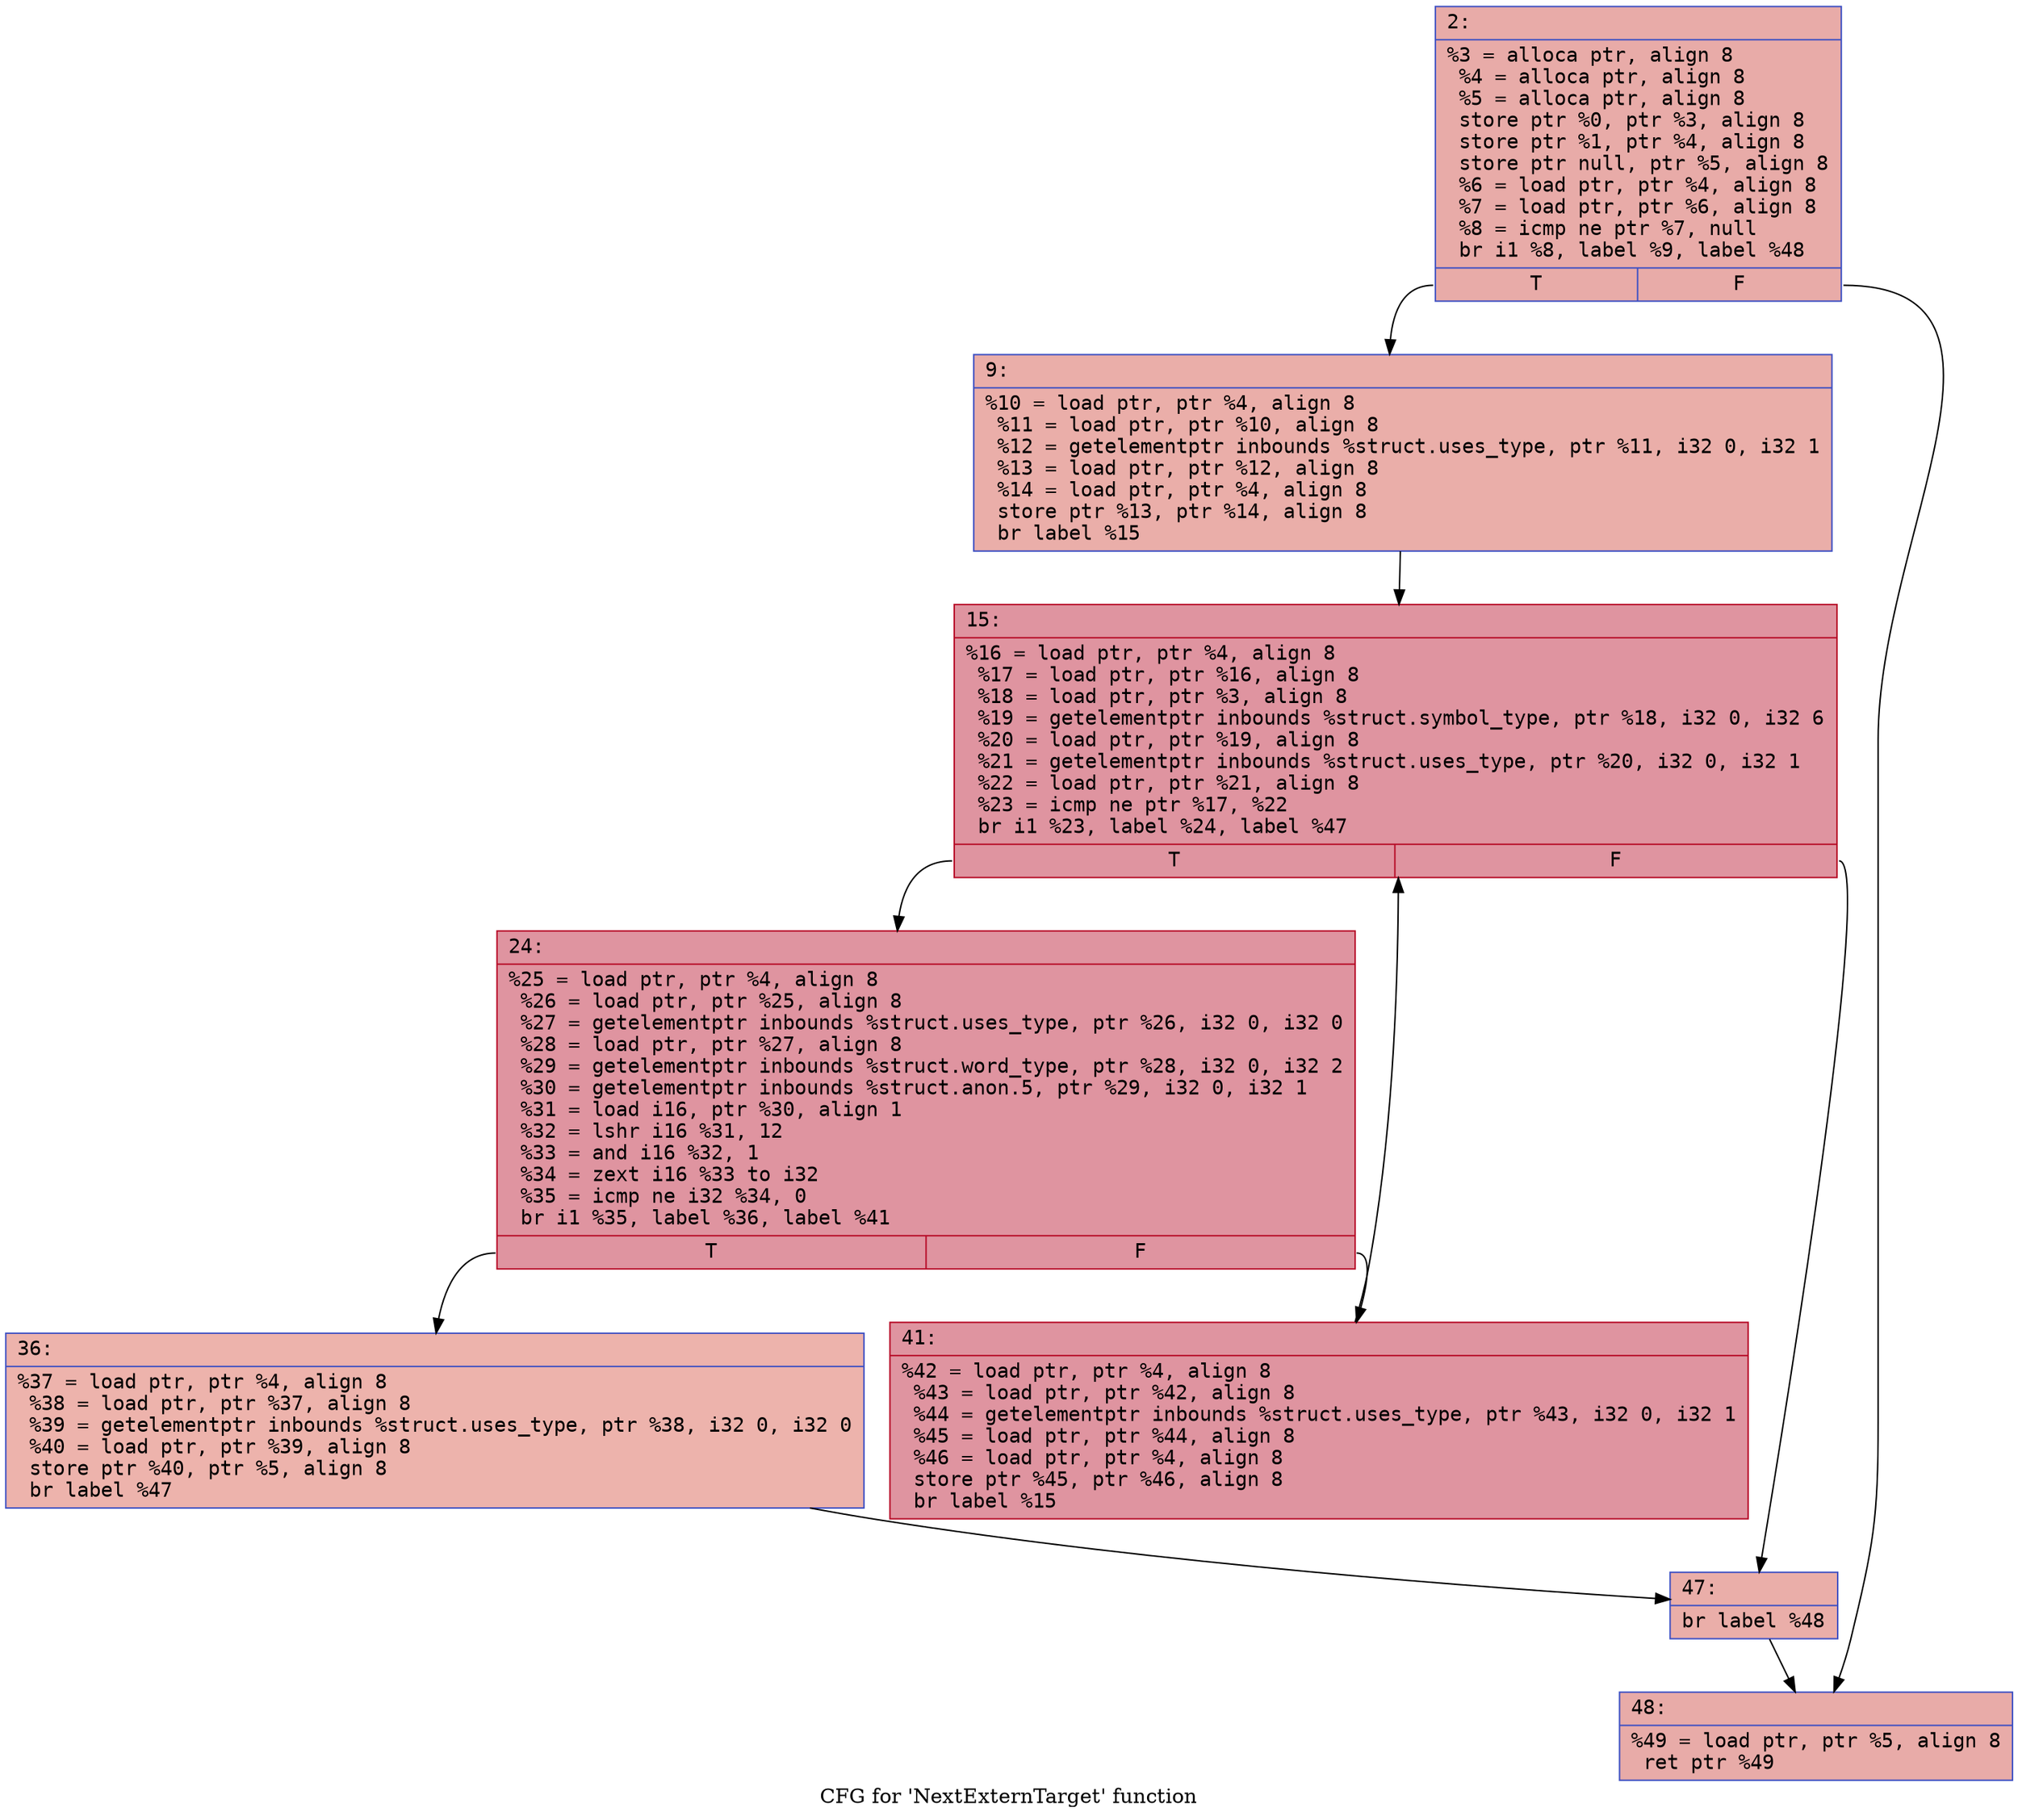 digraph "CFG for 'NextExternTarget' function" {
	label="CFG for 'NextExternTarget' function";

	Node0x6000002cdea0 [shape=record,color="#3d50c3ff", style=filled, fillcolor="#cc403a70" fontname="Courier",label="{2:\l|  %3 = alloca ptr, align 8\l  %4 = alloca ptr, align 8\l  %5 = alloca ptr, align 8\l  store ptr %0, ptr %3, align 8\l  store ptr %1, ptr %4, align 8\l  store ptr null, ptr %5, align 8\l  %6 = load ptr, ptr %4, align 8\l  %7 = load ptr, ptr %6, align 8\l  %8 = icmp ne ptr %7, null\l  br i1 %8, label %9, label %48\l|{<s0>T|<s1>F}}"];
	Node0x6000002cdea0:s0 -> Node0x6000002cdef0[tooltip="2 -> 9\nProbability 62.50%" ];
	Node0x6000002cdea0:s1 -> Node0x6000002ce0d0[tooltip="2 -> 48\nProbability 37.50%" ];
	Node0x6000002cdef0 [shape=record,color="#3d50c3ff", style=filled, fillcolor="#d0473d70" fontname="Courier",label="{9:\l|  %10 = load ptr, ptr %4, align 8\l  %11 = load ptr, ptr %10, align 8\l  %12 = getelementptr inbounds %struct.uses_type, ptr %11, i32 0, i32 1\l  %13 = load ptr, ptr %12, align 8\l  %14 = load ptr, ptr %4, align 8\l  store ptr %13, ptr %14, align 8\l  br label %15\l}"];
	Node0x6000002cdef0 -> Node0x6000002cdf40[tooltip="9 -> 15\nProbability 100.00%" ];
	Node0x6000002cdf40 [shape=record,color="#b70d28ff", style=filled, fillcolor="#b70d2870" fontname="Courier",label="{15:\l|  %16 = load ptr, ptr %4, align 8\l  %17 = load ptr, ptr %16, align 8\l  %18 = load ptr, ptr %3, align 8\l  %19 = getelementptr inbounds %struct.symbol_type, ptr %18, i32 0, i32 6\l  %20 = load ptr, ptr %19, align 8\l  %21 = getelementptr inbounds %struct.uses_type, ptr %20, i32 0, i32 1\l  %22 = load ptr, ptr %21, align 8\l  %23 = icmp ne ptr %17, %22\l  br i1 %23, label %24, label %47\l|{<s0>T|<s1>F}}"];
	Node0x6000002cdf40:s0 -> Node0x6000002cdf90[tooltip="15 -> 24\nProbability 96.88%" ];
	Node0x6000002cdf40:s1 -> Node0x6000002ce080[tooltip="15 -> 47\nProbability 3.12%" ];
	Node0x6000002cdf90 [shape=record,color="#b70d28ff", style=filled, fillcolor="#b70d2870" fontname="Courier",label="{24:\l|  %25 = load ptr, ptr %4, align 8\l  %26 = load ptr, ptr %25, align 8\l  %27 = getelementptr inbounds %struct.uses_type, ptr %26, i32 0, i32 0\l  %28 = load ptr, ptr %27, align 8\l  %29 = getelementptr inbounds %struct.word_type, ptr %28, i32 0, i32 2\l  %30 = getelementptr inbounds %struct.anon.5, ptr %29, i32 0, i32 1\l  %31 = load i16, ptr %30, align 1\l  %32 = lshr i16 %31, 12\l  %33 = and i16 %32, 1\l  %34 = zext i16 %33 to i32\l  %35 = icmp ne i32 %34, 0\l  br i1 %35, label %36, label %41\l|{<s0>T|<s1>F}}"];
	Node0x6000002cdf90:s0 -> Node0x6000002cdfe0[tooltip="24 -> 36\nProbability 3.12%" ];
	Node0x6000002cdf90:s1 -> Node0x6000002ce030[tooltip="24 -> 41\nProbability 96.88%" ];
	Node0x6000002cdfe0 [shape=record,color="#3d50c3ff", style=filled, fillcolor="#d6524470" fontname="Courier",label="{36:\l|  %37 = load ptr, ptr %4, align 8\l  %38 = load ptr, ptr %37, align 8\l  %39 = getelementptr inbounds %struct.uses_type, ptr %38, i32 0, i32 0\l  %40 = load ptr, ptr %39, align 8\l  store ptr %40, ptr %5, align 8\l  br label %47\l}"];
	Node0x6000002cdfe0 -> Node0x6000002ce080[tooltip="36 -> 47\nProbability 100.00%" ];
	Node0x6000002ce030 [shape=record,color="#b70d28ff", style=filled, fillcolor="#b70d2870" fontname="Courier",label="{41:\l|  %42 = load ptr, ptr %4, align 8\l  %43 = load ptr, ptr %42, align 8\l  %44 = getelementptr inbounds %struct.uses_type, ptr %43, i32 0, i32 1\l  %45 = load ptr, ptr %44, align 8\l  %46 = load ptr, ptr %4, align 8\l  store ptr %45, ptr %46, align 8\l  br label %15\l}"];
	Node0x6000002ce030 -> Node0x6000002cdf40[tooltip="41 -> 15\nProbability 100.00%" ];
	Node0x6000002ce080 [shape=record,color="#3d50c3ff", style=filled, fillcolor="#d0473d70" fontname="Courier",label="{47:\l|  br label %48\l}"];
	Node0x6000002ce080 -> Node0x6000002ce0d0[tooltip="47 -> 48\nProbability 100.00%" ];
	Node0x6000002ce0d0 [shape=record,color="#3d50c3ff", style=filled, fillcolor="#cc403a70" fontname="Courier",label="{48:\l|  %49 = load ptr, ptr %5, align 8\l  ret ptr %49\l}"];
}
